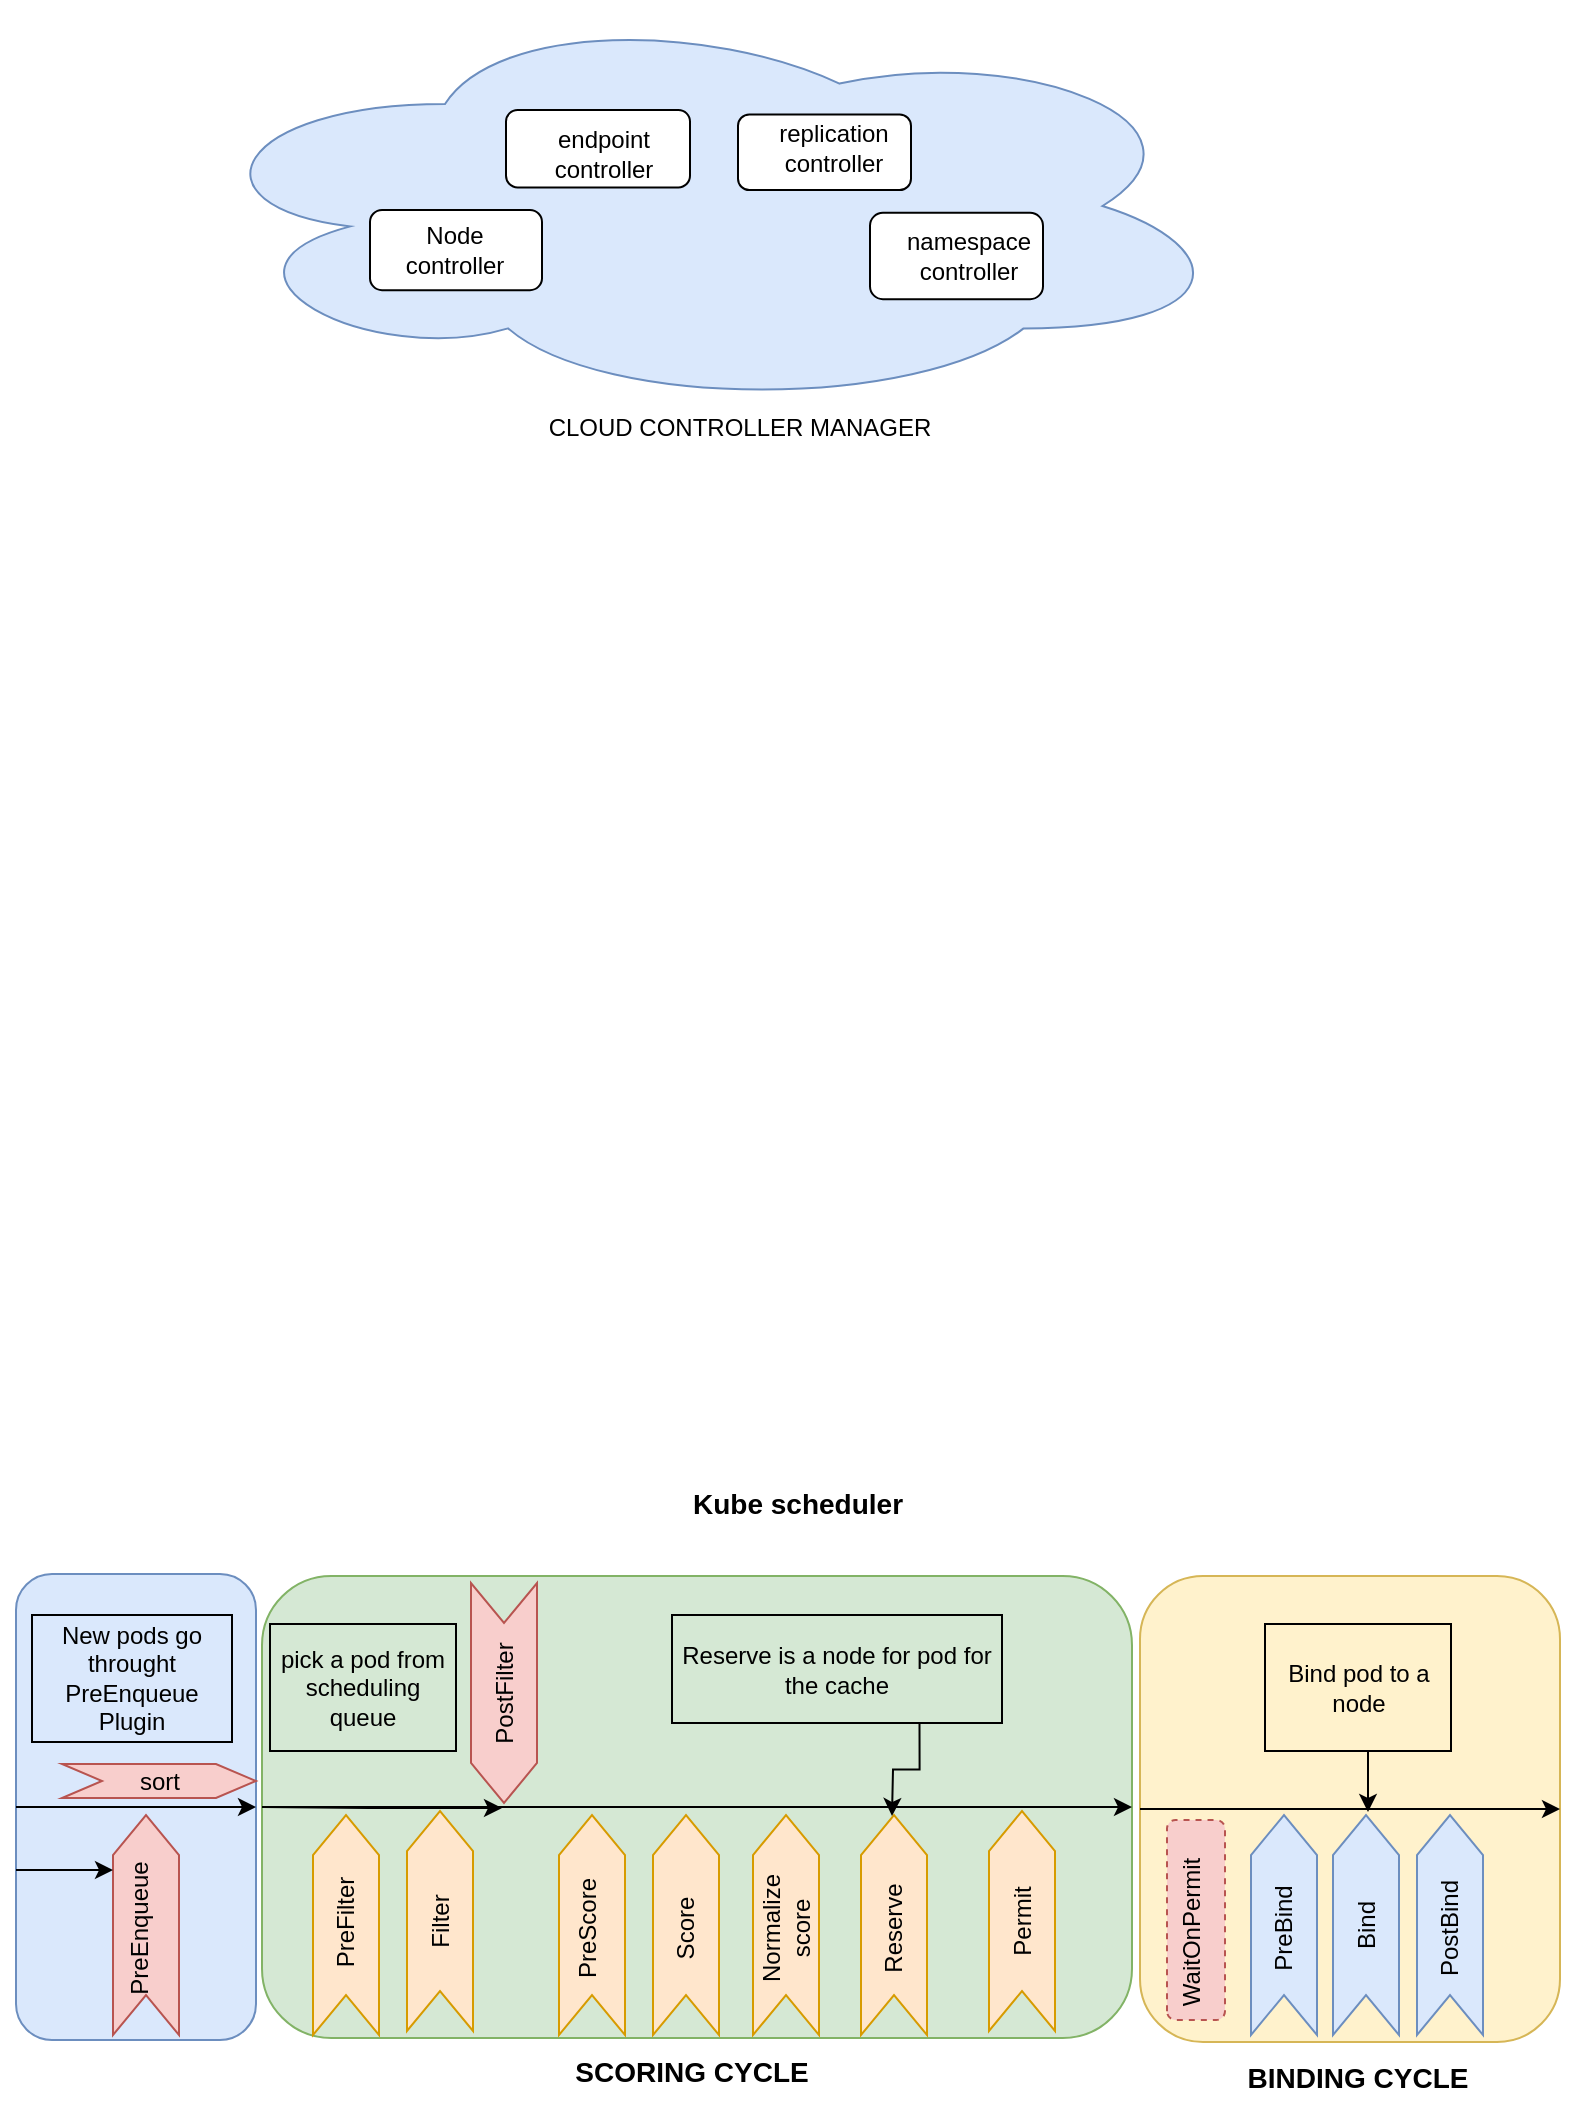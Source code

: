 <mxfile version="24.7.4">
  <diagram name="Page-1" id="Mq07d8Tasdf_FGT2xFhH">
    <mxGraphModel dx="1035" dy="501" grid="0" gridSize="10" guides="1" tooltips="1" connect="1" arrows="1" fold="1" page="1" pageScale="1" pageWidth="850" pageHeight="1100" math="0" shadow="0">
      <root>
        <mxCell id="0" />
        <mxCell id="1" parent="0" />
        <mxCell id="GsL5mjmalPx8k9cwlwLL-46" value="" style="group" vertex="1" connectable="0" parent="1">
          <mxGeometry x="46" y="806" width="772" height="317" as="geometry" />
        </mxCell>
        <mxCell id="Ui2qDnnyOZmy7S83HE-X-77" value="" style="rounded=1;whiteSpace=wrap;html=1;fillColor=#d5e8d4;strokeColor=#82b366;" parent="GsL5mjmalPx8k9cwlwLL-46" vertex="1">
          <mxGeometry x="123" y="51" width="435" height="231" as="geometry" />
        </mxCell>
        <mxCell id="Ui2qDnnyOZmy7S83HE-X-78" value="" style="rounded=1;whiteSpace=wrap;html=1;fillColor=#dae8fc;strokeColor=#6c8ebf;" parent="GsL5mjmalPx8k9cwlwLL-46" vertex="1">
          <mxGeometry y="50" width="120" height="233" as="geometry" />
        </mxCell>
        <mxCell id="Ui2qDnnyOZmy7S83HE-X-79" value="" style="rounded=1;whiteSpace=wrap;html=1;fillColor=#fff2cc;strokeColor=#d6b656;" parent="GsL5mjmalPx8k9cwlwLL-46" vertex="1">
          <mxGeometry x="562" y="51" width="210" height="233" as="geometry" />
        </mxCell>
        <mxCell id="Ui2qDnnyOZmy7S83HE-X-83" value="" style="shape=step;perimeter=stepPerimeter;whiteSpace=wrap;html=1;fixedSize=1;rotation=-90;fillColor=#f8cecc;strokeColor=#b85450;" parent="GsL5mjmalPx8k9cwlwLL-46" vertex="1">
          <mxGeometry x="10" y="209" width="110" height="33" as="geometry" />
        </mxCell>
        <mxCell id="Ui2qDnnyOZmy7S83HE-X-86" value="" style="endArrow=classic;html=1;rounded=0;exitX=0;exitY=0.5;exitDx=0;exitDy=0;entryX=1;entryY=0.5;entryDx=0;entryDy=0;" parent="GsL5mjmalPx8k9cwlwLL-46" source="Ui2qDnnyOZmy7S83HE-X-78" target="Ui2qDnnyOZmy7S83HE-X-78" edge="1">
          <mxGeometry width="50" height="50" relative="1" as="geometry">
            <mxPoint x="355" y="142" as="sourcePoint" />
            <mxPoint x="405" y="92" as="targetPoint" />
          </mxGeometry>
        </mxCell>
        <mxCell id="Ui2qDnnyOZmy7S83HE-X-87" value="" style="endArrow=classic;html=1;rounded=0;exitX=0;exitY=0.635;exitDx=0;exitDy=0;exitPerimeter=0;entryX=0.75;entryY=0;entryDx=0;entryDy=0;" parent="GsL5mjmalPx8k9cwlwLL-46" source="Ui2qDnnyOZmy7S83HE-X-78" target="Ui2qDnnyOZmy7S83HE-X-83" edge="1">
          <mxGeometry width="50" height="50" relative="1" as="geometry">
            <mxPoint x="355" y="142" as="sourcePoint" />
            <mxPoint x="405" y="92" as="targetPoint" />
          </mxGeometry>
        </mxCell>
        <mxCell id="Ui2qDnnyOZmy7S83HE-X-89" value="" style="endArrow=classic;html=1;rounded=0;exitX=0;exitY=0.5;exitDx=0;exitDy=0;entryX=1;entryY=0.5;entryDx=0;entryDy=0;" parent="GsL5mjmalPx8k9cwlwLL-46" source="Ui2qDnnyOZmy7S83HE-X-77" target="Ui2qDnnyOZmy7S83HE-X-77" edge="1">
          <mxGeometry width="50" height="50" relative="1" as="geometry">
            <mxPoint x="355" y="142" as="sourcePoint" />
            <mxPoint x="405" y="92" as="targetPoint" />
          </mxGeometry>
        </mxCell>
        <mxCell id="Ui2qDnnyOZmy7S83HE-X-90" value="" style="endArrow=classic;html=1;rounded=0;exitX=0;exitY=0.5;exitDx=0;exitDy=0;entryX=1;entryY=0.5;entryDx=0;entryDy=0;" parent="GsL5mjmalPx8k9cwlwLL-46" source="Ui2qDnnyOZmy7S83HE-X-79" target="Ui2qDnnyOZmy7S83HE-X-79" edge="1">
          <mxGeometry width="50" height="50" relative="1" as="geometry">
            <mxPoint x="355" y="142" as="sourcePoint" />
            <mxPoint x="405" y="92" as="targetPoint" />
          </mxGeometry>
        </mxCell>
        <mxCell id="Ui2qDnnyOZmy7S83HE-X-91" value="" style="shape=step;perimeter=stepPerimeter;whiteSpace=wrap;html=1;fixedSize=1;rotation=-90;fillColor=#ffe6cc;strokeColor=#d79b00;movable=1;resizable=1;rotatable=1;deletable=1;editable=1;locked=0;connectable=1;" parent="GsL5mjmalPx8k9cwlwLL-46" vertex="1">
          <mxGeometry x="110" y="209" width="110" height="33" as="geometry" />
        </mxCell>
        <mxCell id="Ui2qDnnyOZmy7S83HE-X-92" value="" style="shape=step;perimeter=stepPerimeter;whiteSpace=wrap;html=1;fixedSize=1;rotation=-90;fillColor=#ffe6cc;strokeColor=#d79b00;movable=1;resizable=1;rotatable=1;deletable=1;editable=1;locked=0;connectable=1;" parent="GsL5mjmalPx8k9cwlwLL-46" vertex="1">
          <mxGeometry x="157" y="207" width="110" height="33" as="geometry" />
        </mxCell>
        <mxCell id="Ui2qDnnyOZmy7S83HE-X-93" value="" style="shape=step;perimeter=stepPerimeter;whiteSpace=wrap;html=1;fixedSize=1;rotation=-90;fillColor=#ffe6cc;strokeColor=#d79b00;movable=1;resizable=1;rotatable=1;deletable=1;editable=1;locked=0;connectable=1;" parent="GsL5mjmalPx8k9cwlwLL-46" vertex="1">
          <mxGeometry x="233" y="209" width="110" height="33" as="geometry" />
        </mxCell>
        <mxCell id="Ui2qDnnyOZmy7S83HE-X-94" value="" style="shape=step;perimeter=stepPerimeter;whiteSpace=wrap;html=1;fixedSize=1;rotation=-90;fillColor=#ffe6cc;strokeColor=#d79b00;movable=1;resizable=1;rotatable=1;deletable=1;editable=1;locked=0;connectable=1;" parent="GsL5mjmalPx8k9cwlwLL-46" vertex="1">
          <mxGeometry x="280" y="209" width="110" height="33" as="geometry" />
        </mxCell>
        <mxCell id="Ui2qDnnyOZmy7S83HE-X-95" value="" style="shape=step;perimeter=stepPerimeter;whiteSpace=wrap;html=1;fixedSize=1;rotation=-90;fillColor=#ffe6cc;strokeColor=#d79b00;movable=1;resizable=1;rotatable=1;deletable=1;editable=1;locked=0;connectable=1;" parent="GsL5mjmalPx8k9cwlwLL-46" vertex="1">
          <mxGeometry x="330" y="209" width="110" height="33" as="geometry" />
        </mxCell>
        <mxCell id="Ui2qDnnyOZmy7S83HE-X-96" value="" style="shape=step;perimeter=stepPerimeter;whiteSpace=wrap;html=1;fixedSize=1;rotation=-90;fillColor=#ffe6cc;strokeColor=#d79b00;movable=1;resizable=1;rotatable=1;deletable=1;editable=1;locked=0;connectable=1;" parent="GsL5mjmalPx8k9cwlwLL-46" vertex="1">
          <mxGeometry x="384" y="209" width="110" height="33" as="geometry" />
        </mxCell>
        <mxCell id="Ui2qDnnyOZmy7S83HE-X-97" value="" style="shape=step;perimeter=stepPerimeter;whiteSpace=wrap;html=1;fixedSize=1;rotation=-90;fillColor=#ffe6cc;strokeColor=#d79b00;movable=1;resizable=1;rotatable=1;deletable=1;editable=1;locked=0;connectable=1;" parent="GsL5mjmalPx8k9cwlwLL-46" vertex="1">
          <mxGeometry x="448" y="207" width="110" height="33" as="geometry" />
        </mxCell>
        <mxCell id="Ui2qDnnyOZmy7S83HE-X-98" value="" style="shape=step;perimeter=stepPerimeter;whiteSpace=wrap;html=1;fixedSize=1;rotation=90;fillColor=#f8cecc;strokeColor=#b85450;movable=1;resizable=1;rotatable=1;deletable=1;editable=1;locked=0;connectable=1;" parent="GsL5mjmalPx8k9cwlwLL-46" vertex="1">
          <mxGeometry x="189" y="93" width="110" height="33" as="geometry" />
        </mxCell>
        <mxCell id="Ui2qDnnyOZmy7S83HE-X-99" value="" style="endArrow=classic;html=1;rounded=0;exitX=0;exitY=0.5;exitDx=0;exitDy=0;" parent="GsL5mjmalPx8k9cwlwLL-46" source="Ui2qDnnyOZmy7S83HE-X-77" edge="1">
          <mxGeometry width="50" height="50" relative="1" as="geometry">
            <mxPoint x="355" y="142" as="sourcePoint" />
            <mxPoint x="243" y="167" as="targetPoint" />
            <Array as="points">
              <mxPoint x="176" y="167" />
            </Array>
          </mxGeometry>
        </mxCell>
        <mxCell id="Ui2qDnnyOZmy7S83HE-X-100" value="" style="shape=step;perimeter=stepPerimeter;whiteSpace=wrap;html=1;fixedSize=1;rotation=-90;fillColor=#dae8fc;strokeColor=#6c8ebf;" parent="GsL5mjmalPx8k9cwlwLL-46" vertex="1">
          <mxGeometry x="579" y="209" width="110" height="33" as="geometry" />
        </mxCell>
        <mxCell id="Ui2qDnnyOZmy7S83HE-X-101" value="" style="shape=step;perimeter=stepPerimeter;whiteSpace=wrap;html=1;fixedSize=1;rotation=-90;fillColor=#dae8fc;strokeColor=#6c8ebf;" parent="GsL5mjmalPx8k9cwlwLL-46" vertex="1">
          <mxGeometry x="620" y="209" width="110" height="33" as="geometry" />
        </mxCell>
        <mxCell id="Ui2qDnnyOZmy7S83HE-X-102" value="" style="shape=step;perimeter=stepPerimeter;whiteSpace=wrap;html=1;fixedSize=1;rotation=-90;fillColor=#dae8fc;strokeColor=#6c8ebf;" parent="GsL5mjmalPx8k9cwlwLL-46" vertex="1">
          <mxGeometry x="662" y="209" width="110" height="33" as="geometry" />
        </mxCell>
        <mxCell id="Ui2qDnnyOZmy7S83HE-X-103" value="PreEnqueue" style="text;html=1;align=center;verticalAlign=middle;whiteSpace=wrap;rounded=0;rotation=-90;" parent="GsL5mjmalPx8k9cwlwLL-46" vertex="1">
          <mxGeometry x="32" y="212" width="60" height="30" as="geometry" />
        </mxCell>
        <mxCell id="Ui2qDnnyOZmy7S83HE-X-104" value="PreFilter" style="text;html=1;align=center;verticalAlign=middle;whiteSpace=wrap;rounded=0;rotation=-90;movable=1;resizable=1;rotatable=1;deletable=1;editable=1;locked=0;connectable=1;" parent="GsL5mjmalPx8k9cwlwLL-46" vertex="1">
          <mxGeometry x="135" y="209" width="60" height="30" as="geometry" />
        </mxCell>
        <mxCell id="Ui2qDnnyOZmy7S83HE-X-105" value="Filter" style="text;html=1;align=center;verticalAlign=middle;whiteSpace=wrap;rounded=0;rotation=-90;movable=1;resizable=1;rotatable=1;deletable=1;editable=1;locked=0;connectable=1;" parent="GsL5mjmalPx8k9cwlwLL-46" vertex="1">
          <mxGeometry x="182" y="208.5" width="60" height="30" as="geometry" />
        </mxCell>
        <mxCell id="Ui2qDnnyOZmy7S83HE-X-106" value="PreScore" style="text;html=1;align=center;verticalAlign=middle;whiteSpace=wrap;rounded=0;rotation=-90;movable=1;resizable=1;rotatable=1;deletable=1;editable=1;locked=0;connectable=1;" parent="GsL5mjmalPx8k9cwlwLL-46" vertex="1">
          <mxGeometry x="256" y="212" width="60" height="30" as="geometry" />
        </mxCell>
        <mxCell id="Ui2qDnnyOZmy7S83HE-X-107" value="Score" style="text;html=1;align=center;verticalAlign=middle;whiteSpace=wrap;rounded=0;rotation=-90;movable=1;resizable=1;rotatable=1;deletable=1;editable=1;locked=0;connectable=1;" parent="GsL5mjmalPx8k9cwlwLL-46" vertex="1">
          <mxGeometry x="305" y="212" width="60" height="30" as="geometry" />
        </mxCell>
        <mxCell id="Ui2qDnnyOZmy7S83HE-X-108" value="Normalize score" style="text;html=1;align=center;verticalAlign=middle;whiteSpace=wrap;rounded=0;rotation=-90;movable=1;resizable=1;rotatable=1;deletable=1;editable=1;locked=0;connectable=1;" parent="GsL5mjmalPx8k9cwlwLL-46" vertex="1">
          <mxGeometry x="355" y="212" width="60" height="30" as="geometry" />
        </mxCell>
        <mxCell id="Ui2qDnnyOZmy7S83HE-X-109" value="Reserve" style="text;html=1;align=center;verticalAlign=middle;whiteSpace=wrap;rounded=0;rotation=-90;movable=1;resizable=1;rotatable=1;deletable=1;editable=1;locked=0;connectable=1;" parent="GsL5mjmalPx8k9cwlwLL-46" vertex="1">
          <mxGeometry x="409" y="212" width="60" height="30" as="geometry" />
        </mxCell>
        <mxCell id="Ui2qDnnyOZmy7S83HE-X-110" value="Permit" style="text;html=1;align=center;verticalAlign=middle;whiteSpace=wrap;rounded=0;rotation=-90;movable=1;resizable=1;rotatable=1;deletable=1;editable=1;locked=0;connectable=1;" parent="GsL5mjmalPx8k9cwlwLL-46" vertex="1">
          <mxGeometry x="473" y="208.5" width="60" height="30" as="geometry" />
        </mxCell>
        <mxCell id="Ui2qDnnyOZmy7S83HE-X-111" value="PreBind" style="text;html=1;align=center;verticalAlign=middle;whiteSpace=wrap;rounded=0;rotation=-90;" parent="GsL5mjmalPx8k9cwlwLL-46" vertex="1">
          <mxGeometry x="604" y="212" width="60" height="30" as="geometry" />
        </mxCell>
        <mxCell id="Ui2qDnnyOZmy7S83HE-X-112" value="Bind" style="text;html=1;align=center;verticalAlign=middle;whiteSpace=wrap;rounded=0;rotation=-90;" parent="GsL5mjmalPx8k9cwlwLL-46" vertex="1">
          <mxGeometry x="645" y="210.5" width="60" height="30" as="geometry" />
        </mxCell>
        <mxCell id="Ui2qDnnyOZmy7S83HE-X-113" value="PostBind" style="text;html=1;align=center;verticalAlign=middle;whiteSpace=wrap;rounded=0;rotation=-90;" parent="GsL5mjmalPx8k9cwlwLL-46" vertex="1">
          <mxGeometry x="687" y="212" width="60" height="30" as="geometry" />
        </mxCell>
        <mxCell id="Ui2qDnnyOZmy7S83HE-X-114" value="PostFilter" style="text;html=1;align=center;verticalAlign=middle;whiteSpace=wrap;rounded=0;rotation=-90;movable=1;resizable=1;rotatable=1;deletable=1;editable=1;locked=0;connectable=1;" parent="GsL5mjmalPx8k9cwlwLL-46" vertex="1">
          <mxGeometry x="214" y="94.5" width="60" height="30" as="geometry" />
        </mxCell>
        <mxCell id="Ui2qDnnyOZmy7S83HE-X-115" value="" style="shape=step;perimeter=stepPerimeter;whiteSpace=wrap;html=1;fixedSize=1;fillColor=#f8cecc;strokeColor=#b85450;" parent="GsL5mjmalPx8k9cwlwLL-46" vertex="1">
          <mxGeometry x="23" y="145" width="97" height="17" as="geometry" />
        </mxCell>
        <mxCell id="Ui2qDnnyOZmy7S83HE-X-116" value="sort" style="text;html=1;align=center;verticalAlign=middle;whiteSpace=wrap;rounded=0;" parent="GsL5mjmalPx8k9cwlwLL-46" vertex="1">
          <mxGeometry x="41.5" y="138.5" width="60" height="30" as="geometry" />
        </mxCell>
        <mxCell id="Ui2qDnnyOZmy7S83HE-X-117" value="" style="rounded=1;whiteSpace=wrap;html=1;dashed=1;rotation=-90;fillColor=#f8cecc;strokeColor=#b85450;" parent="GsL5mjmalPx8k9cwlwLL-46" vertex="1">
          <mxGeometry x="540" y="208.5" width="100" height="29" as="geometry" />
        </mxCell>
        <mxCell id="Ui2qDnnyOZmy7S83HE-X-118" value="WaitOnPermit" style="text;html=1;align=center;verticalAlign=middle;whiteSpace=wrap;rounded=0;rotation=-90;" parent="GsL5mjmalPx8k9cwlwLL-46" vertex="1">
          <mxGeometry x="558" y="214" width="60" height="30" as="geometry" />
        </mxCell>
        <mxCell id="Ui2qDnnyOZmy7S83HE-X-119" value="&lt;b&gt;&lt;font style=&quot;font-size: 14px;&quot;&gt;Kube scheduler&lt;/font&gt;&lt;/b&gt;" style="text;html=1;align=center;verticalAlign=middle;whiteSpace=wrap;rounded=0;" parent="GsL5mjmalPx8k9cwlwLL-46" vertex="1">
          <mxGeometry x="324" width="134" height="30" as="geometry" />
        </mxCell>
        <mxCell id="Ui2qDnnyOZmy7S83HE-X-120" value="&lt;b&gt;&lt;font style=&quot;font-size: 14px;&quot;&gt;SCORING CYCLE&lt;/font&gt;&lt;/b&gt;" style="text;html=1;align=center;verticalAlign=middle;whiteSpace=wrap;rounded=0;movable=1;resizable=1;rotatable=1;deletable=1;editable=1;locked=0;connectable=1;" parent="GsL5mjmalPx8k9cwlwLL-46" vertex="1">
          <mxGeometry x="271" y="284" width="134" height="30" as="geometry" />
        </mxCell>
        <mxCell id="Ui2qDnnyOZmy7S83HE-X-121" value="&lt;b&gt;&lt;font style=&quot;font-size: 14px;&quot;&gt;BINDING CYCLE&lt;/font&gt;&lt;/b&gt;" style="text;html=1;align=center;verticalAlign=middle;whiteSpace=wrap;rounded=0;" parent="GsL5mjmalPx8k9cwlwLL-46" vertex="1">
          <mxGeometry x="604" y="287" width="134" height="30" as="geometry" />
        </mxCell>
        <mxCell id="Ui2qDnnyOZmy7S83HE-X-123" value="New pods go throught PreEnqueue Plugin" style="text;html=1;align=center;verticalAlign=middle;whiteSpace=wrap;rounded=0;strokeColor=default;" parent="GsL5mjmalPx8k9cwlwLL-46" vertex="1">
          <mxGeometry x="8" y="70.5" width="100" height="63.5" as="geometry" />
        </mxCell>
        <mxCell id="Ui2qDnnyOZmy7S83HE-X-125" style="edgeStyle=orthogonalEdgeStyle;rounded=0;orthogonalLoop=1;jettySize=auto;html=1;exitX=0.75;exitY=1;exitDx=0;exitDy=0;" parent="GsL5mjmalPx8k9cwlwLL-46" source="Ui2qDnnyOZmy7S83HE-X-124" edge="1">
          <mxGeometry relative="1" as="geometry">
            <mxPoint x="438" y="171" as="targetPoint" />
          </mxGeometry>
        </mxCell>
        <mxCell id="Ui2qDnnyOZmy7S83HE-X-124" value="Reserve is a node for pod for the cache" style="text;html=1;align=center;verticalAlign=middle;whiteSpace=wrap;rounded=0;strokeColor=default;" parent="GsL5mjmalPx8k9cwlwLL-46" vertex="1">
          <mxGeometry x="328" y="70.5" width="165" height="54" as="geometry" />
        </mxCell>
        <mxCell id="Ui2qDnnyOZmy7S83HE-X-126" value="pick a pod from scheduling queue" style="text;html=1;align=center;verticalAlign=middle;whiteSpace=wrap;rounded=0;strokeColor=default;" parent="GsL5mjmalPx8k9cwlwLL-46" vertex="1">
          <mxGeometry x="127" y="75" width="93" height="63.5" as="geometry" />
        </mxCell>
        <mxCell id="Ui2qDnnyOZmy7S83HE-X-128" style="edgeStyle=orthogonalEdgeStyle;rounded=0;orthogonalLoop=1;jettySize=auto;html=1;exitX=0.5;exitY=1;exitDx=0;exitDy=0;" parent="GsL5mjmalPx8k9cwlwLL-46" source="Ui2qDnnyOZmy7S83HE-X-127" edge="1">
          <mxGeometry relative="1" as="geometry">
            <mxPoint x="676" y="169" as="targetPoint" />
          </mxGeometry>
        </mxCell>
        <mxCell id="Ui2qDnnyOZmy7S83HE-X-127" value="Bind pod to a node" style="text;html=1;align=center;verticalAlign=middle;whiteSpace=wrap;rounded=0;strokeColor=default;" parent="GsL5mjmalPx8k9cwlwLL-46" vertex="1">
          <mxGeometry x="624.5" y="75" width="93" height="63.5" as="geometry" />
        </mxCell>
        <mxCell id="GsL5mjmalPx8k9cwlwLL-58" value="" style="group" vertex="1" connectable="0" parent="1">
          <mxGeometry x="129" y="70" width="526" height="204" as="geometry" />
        </mxCell>
        <mxCell id="GsL5mjmalPx8k9cwlwLL-47" value="" style="ellipse;shape=cloud;whiteSpace=wrap;html=1;fillColor=#dae8fc;strokeColor=#6c8ebf;" vertex="1" parent="GsL5mjmalPx8k9cwlwLL-58">
          <mxGeometry width="526" height="204" as="geometry" />
        </mxCell>
        <mxCell id="GsL5mjmalPx8k9cwlwLL-48" value="" style="group" vertex="1" connectable="0" parent="GsL5mjmalPx8k9cwlwLL-58">
          <mxGeometry x="94" y="104" width="86" height="49" as="geometry" />
        </mxCell>
        <mxCell id="GsL5mjmalPx8k9cwlwLL-13" value="" style="rounded=1;whiteSpace=wrap;html=1;" vertex="1" parent="GsL5mjmalPx8k9cwlwLL-48">
          <mxGeometry width="86" height="40.091" as="geometry" />
        </mxCell>
        <mxCell id="GsL5mjmalPx8k9cwlwLL-32" value="Node controller" style="text;html=1;align=center;verticalAlign=middle;whiteSpace=wrap;rounded=0;" vertex="1" parent="GsL5mjmalPx8k9cwlwLL-48">
          <mxGeometry x="11.273" y="-2.225" width="63.462" height="44.545" as="geometry" />
        </mxCell>
        <mxCell id="GsL5mjmalPx8k9cwlwLL-49" value="" style="group" vertex="1" connectable="0" parent="GsL5mjmalPx8k9cwlwLL-58">
          <mxGeometry x="162" y="54" width="92" height="43" as="geometry" />
        </mxCell>
        <mxCell id="GsL5mjmalPx8k9cwlwLL-14" value="" style="rounded=1;whiteSpace=wrap;html=1;" vertex="1" parent="GsL5mjmalPx8k9cwlwLL-49">
          <mxGeometry width="92" height="38.7" as="geometry" />
        </mxCell>
        <mxCell id="GsL5mjmalPx8k9cwlwLL-33" value="endpoint controller" style="text;html=1;align=center;verticalAlign=middle;whiteSpace=wrap;rounded=0;" vertex="1" parent="GsL5mjmalPx8k9cwlwLL-49">
          <mxGeometry x="13.324" width="71.697" height="43" as="geometry" />
        </mxCell>
        <mxCell id="GsL5mjmalPx8k9cwlwLL-50" value="" style="group" vertex="1" connectable="0" parent="GsL5mjmalPx8k9cwlwLL-58">
          <mxGeometry x="278" y="52" width="86.5" height="42" as="geometry" />
        </mxCell>
        <mxCell id="GsL5mjmalPx8k9cwlwLL-15" value="" style="rounded=1;whiteSpace=wrap;html=1;" vertex="1" parent="GsL5mjmalPx8k9cwlwLL-50">
          <mxGeometry y="4.2" width="86.5" height="37.8" as="geometry" />
        </mxCell>
        <mxCell id="GsL5mjmalPx8k9cwlwLL-34" value="replication controller" style="text;html=1;align=center;verticalAlign=middle;whiteSpace=wrap;rounded=0;" vertex="1" parent="GsL5mjmalPx8k9cwlwLL-50">
          <mxGeometry x="12.528" width="69.797" height="42" as="geometry" />
        </mxCell>
        <mxCell id="GsL5mjmalPx8k9cwlwLL-51" value="" style="group" vertex="1" connectable="0" parent="GsL5mjmalPx8k9cwlwLL-58">
          <mxGeometry x="344" y="103" width="86.5" height="48" as="geometry" />
        </mxCell>
        <mxCell id="GsL5mjmalPx8k9cwlwLL-16" value="" style="rounded=1;whiteSpace=wrap;html=1;" vertex="1" parent="GsL5mjmalPx8k9cwlwLL-51">
          <mxGeometry y="2.4" width="86.5" height="43.2" as="geometry" />
        </mxCell>
        <mxCell id="GsL5mjmalPx8k9cwlwLL-35" value="namespace controller" style="text;html=1;align=center;verticalAlign=middle;whiteSpace=wrap;rounded=0;" vertex="1" parent="GsL5mjmalPx8k9cwlwLL-51">
          <mxGeometry x="12.528" width="73.376" height="48" as="geometry" />
        </mxCell>
        <mxCell id="GsL5mjmalPx8k9cwlwLL-65" value="CLOUD CONTROLLER MANAGER" style="text;html=1;align=center;verticalAlign=middle;whiteSpace=wrap;rounded=0;" vertex="1" parent="1">
          <mxGeometry x="302" y="274" width="212" height="17" as="geometry" />
        </mxCell>
      </root>
    </mxGraphModel>
  </diagram>
</mxfile>
